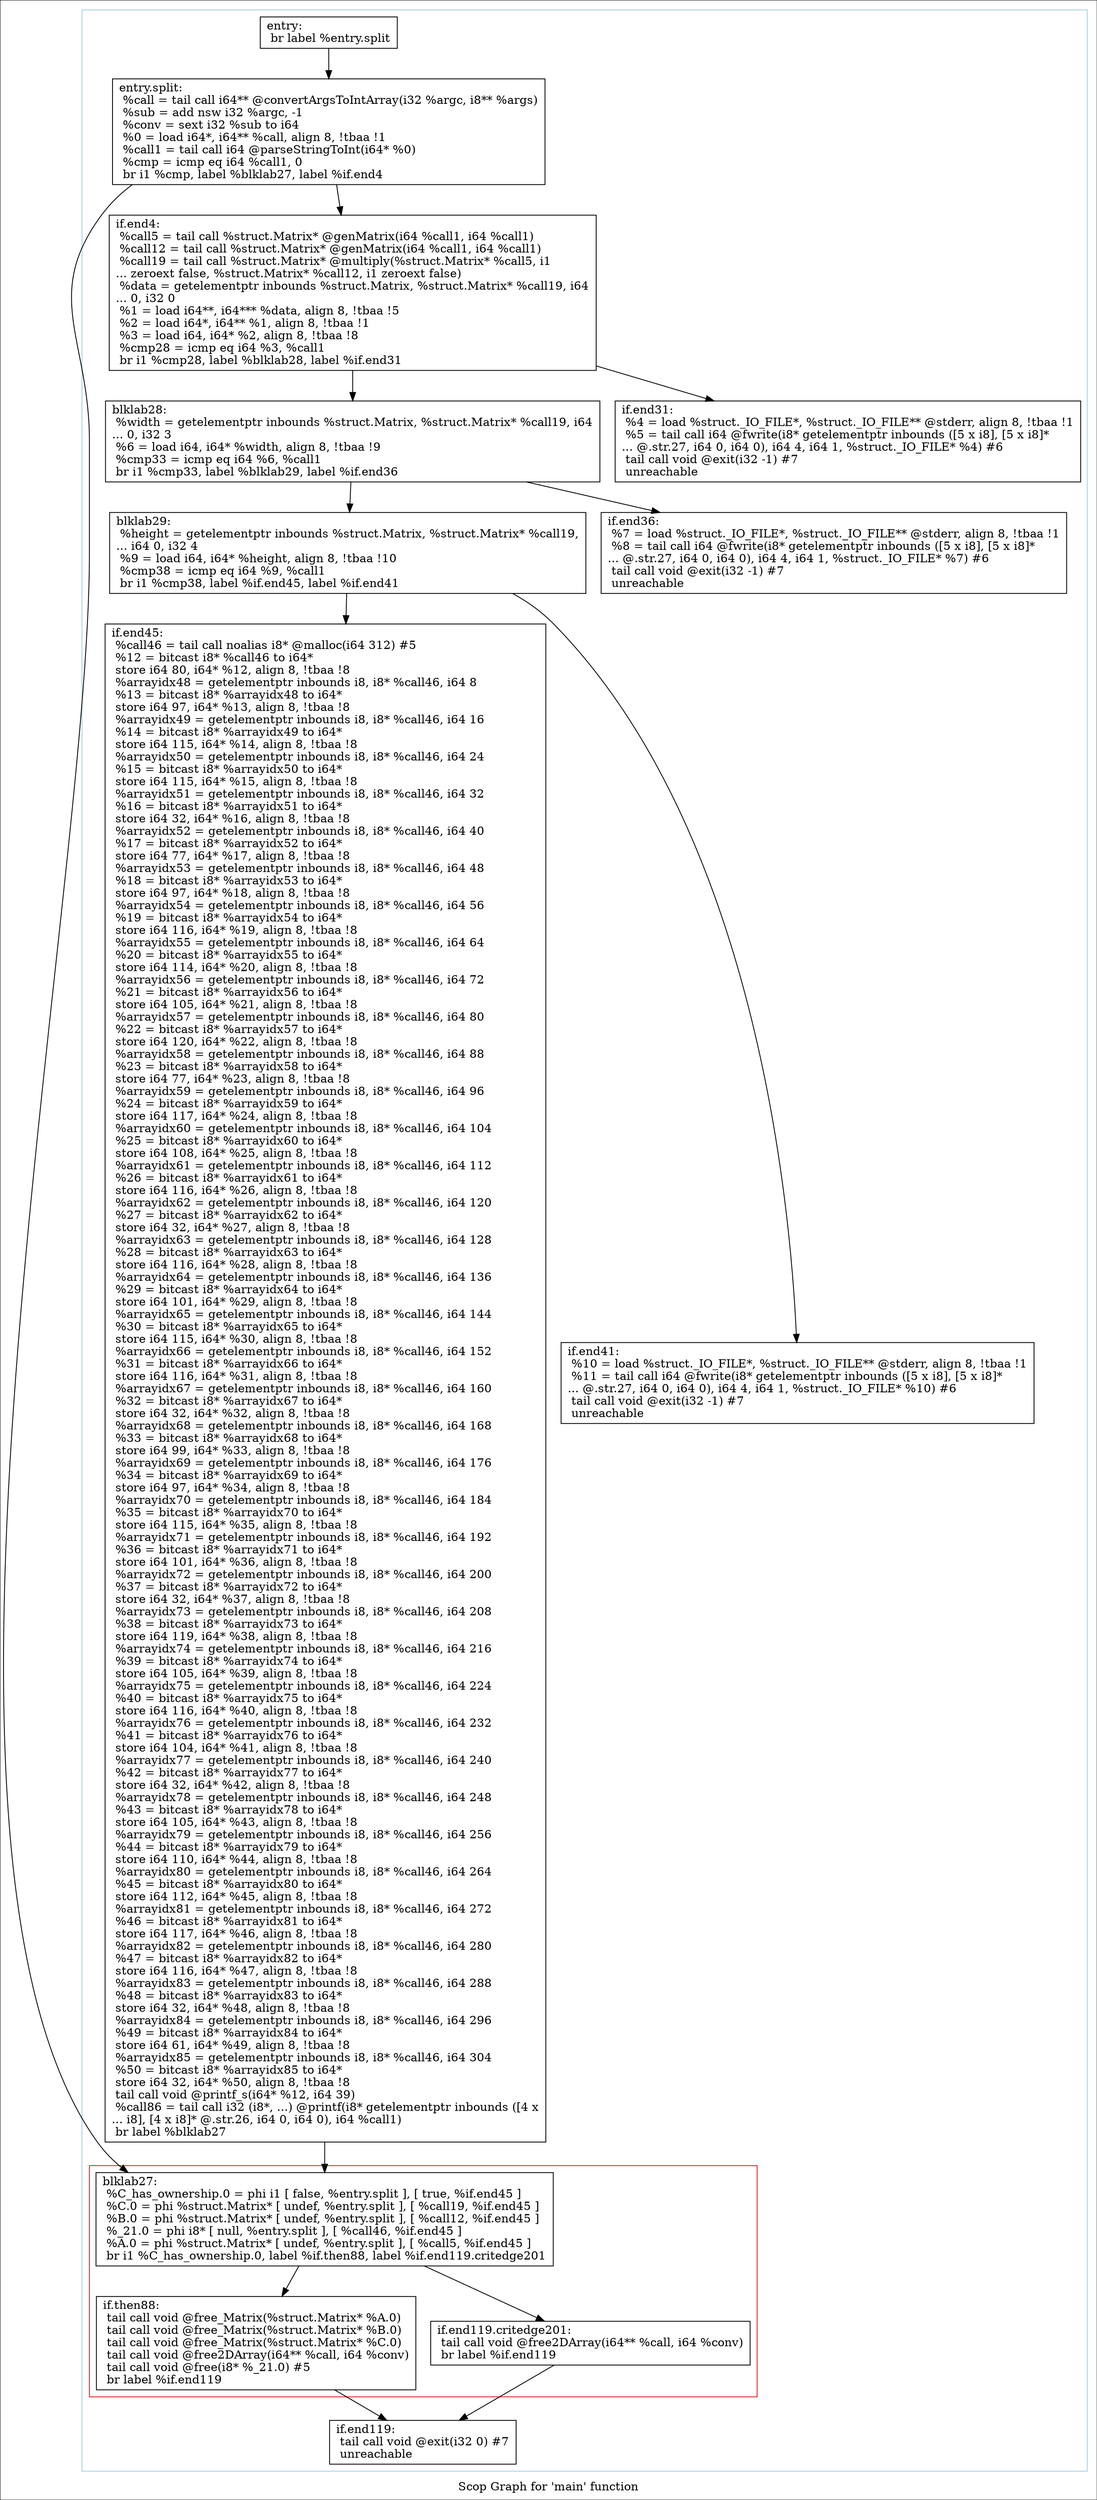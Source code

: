 digraph "Scop Graph for 'main' function" {
	label="Scop Graph for 'main' function";

	Node0x9d4a430 [shape=record,label="{entry:\l  br label %entry.split\l}"];
	Node0x9d4a430 -> Node0x9e22390;
	Node0x9e22390 [shape=record,label="{entry.split:                                      \l  %call = tail call i64** @convertArgsToIntArray(i32 %argc, i8** %args)\l  %sub = add nsw i32 %argc, -1\l  %conv = sext i32 %sub to i64\l  %0 = load i64*, i64** %call, align 8, !tbaa !1\l  %call1 = tail call i64 @parseStringToInt(i64* %0)\l  %cmp = icmp eq i64 %call1, 0\l  br i1 %cmp, label %blklab27, label %if.end4\l}"];
	Node0x9e22390 -> Node0x9dc3070;
	Node0x9e22390 -> Node0x9d68380;
	Node0x9dc3070 [shape=record,label="{blklab27:                                         \l  %C_has_ownership.0 = phi i1 [ false, %entry.split ], [ true, %if.end45 ]\l  %C.0 = phi %struct.Matrix* [ undef, %entry.split ], [ %call19, %if.end45 ]\l  %B.0 = phi %struct.Matrix* [ undef, %entry.split ], [ %call12, %if.end45 ]\l  %_21.0 = phi i8* [ null, %entry.split ], [ %call46, %if.end45 ]\l  %A.0 = phi %struct.Matrix* [ undef, %entry.split ], [ %call5, %if.end45 ]\l  br i1 %C_has_ownership.0, label %if.then88, label %if.end119.critedge201\l}"];
	Node0x9dc3070 -> Node0x9d6e510;
	Node0x9dc3070 -> Node0x9d7a8e0;
	Node0x9d6e510 [shape=record,label="{if.then88:                                        \l  tail call void @free_Matrix(%struct.Matrix* %A.0)\l  tail call void @free_Matrix(%struct.Matrix* %B.0)\l  tail call void @free_Matrix(%struct.Matrix* %C.0)\l  tail call void @free2DArray(i64** %call, i64 %conv)\l  tail call void @free(i8* %_21.0) #5\l  br label %if.end119\l}"];
	Node0x9d6e510 -> Node0x9d435e0;
	Node0x9d435e0 [shape=record,label="{if.end119:                                        \l  tail call void @exit(i32 0) #7\l  unreachable\l}"];
	Node0x9d7a8e0 [shape=record,label="{if.end119.critedge201:                            \l  tail call void @free2DArray(i64** %call, i64 %conv)\l  br label %if.end119\l}"];
	Node0x9d7a8e0 -> Node0x9d435e0;
	Node0x9d68380 [shape=record,label="{if.end4:                                          \l  %call5 = tail call %struct.Matrix* @genMatrix(i64 %call1, i64 %call1)\l  %call12 = tail call %struct.Matrix* @genMatrix(i64 %call1, i64 %call1)\l  %call19 = tail call %struct.Matrix* @multiply(%struct.Matrix* %call5, i1\l... zeroext false, %struct.Matrix* %call12, i1 zeroext false)\l  %data = getelementptr inbounds %struct.Matrix, %struct.Matrix* %call19, i64\l... 0, i32 0\l  %1 = load i64**, i64*** %data, align 8, !tbaa !5\l  %2 = load i64*, i64** %1, align 8, !tbaa !1\l  %3 = load i64, i64* %2, align 8, !tbaa !8\l  %cmp28 = icmp eq i64 %3, %call1\l  br i1 %cmp28, label %blklab28, label %if.end31\l}"];
	Node0x9d68380 -> Node0x9bcac30;
	Node0x9d68380 -> Node0x9e2a340;
	Node0x9bcac30 [shape=record,label="{blklab28:                                         \l  %width = getelementptr inbounds %struct.Matrix, %struct.Matrix* %call19, i64\l... 0, i32 3\l  %6 = load i64, i64* %width, align 8, !tbaa !9\l  %cmp33 = icmp eq i64 %6, %call1\l  br i1 %cmp33, label %blklab29, label %if.end36\l}"];
	Node0x9bcac30 -> Node0x9d7de20;
	Node0x9bcac30 -> Node0x9e2c5f0;
	Node0x9d7de20 [shape=record,label="{blklab29:                                         \l  %height = getelementptr inbounds %struct.Matrix, %struct.Matrix* %call19,\l... i64 0, i32 4\l  %9 = load i64, i64* %height, align 8, !tbaa !10\l  %cmp38 = icmp eq i64 %9, %call1\l  br i1 %cmp38, label %if.end45, label %if.end41\l}"];
	Node0x9d7de20 -> Node0x9e20ba0;
	Node0x9d7de20 -> Node0x9dbd700;
	Node0x9e20ba0 [shape=record,label="{if.end45:                                         \l  %call46 = tail call noalias i8* @malloc(i64 312) #5\l  %12 = bitcast i8* %call46 to i64*\l  store i64 80, i64* %12, align 8, !tbaa !8\l  %arrayidx48 = getelementptr inbounds i8, i8* %call46, i64 8\l  %13 = bitcast i8* %arrayidx48 to i64*\l  store i64 97, i64* %13, align 8, !tbaa !8\l  %arrayidx49 = getelementptr inbounds i8, i8* %call46, i64 16\l  %14 = bitcast i8* %arrayidx49 to i64*\l  store i64 115, i64* %14, align 8, !tbaa !8\l  %arrayidx50 = getelementptr inbounds i8, i8* %call46, i64 24\l  %15 = bitcast i8* %arrayidx50 to i64*\l  store i64 115, i64* %15, align 8, !tbaa !8\l  %arrayidx51 = getelementptr inbounds i8, i8* %call46, i64 32\l  %16 = bitcast i8* %arrayidx51 to i64*\l  store i64 32, i64* %16, align 8, !tbaa !8\l  %arrayidx52 = getelementptr inbounds i8, i8* %call46, i64 40\l  %17 = bitcast i8* %arrayidx52 to i64*\l  store i64 77, i64* %17, align 8, !tbaa !8\l  %arrayidx53 = getelementptr inbounds i8, i8* %call46, i64 48\l  %18 = bitcast i8* %arrayidx53 to i64*\l  store i64 97, i64* %18, align 8, !tbaa !8\l  %arrayidx54 = getelementptr inbounds i8, i8* %call46, i64 56\l  %19 = bitcast i8* %arrayidx54 to i64*\l  store i64 116, i64* %19, align 8, !tbaa !8\l  %arrayidx55 = getelementptr inbounds i8, i8* %call46, i64 64\l  %20 = bitcast i8* %arrayidx55 to i64*\l  store i64 114, i64* %20, align 8, !tbaa !8\l  %arrayidx56 = getelementptr inbounds i8, i8* %call46, i64 72\l  %21 = bitcast i8* %arrayidx56 to i64*\l  store i64 105, i64* %21, align 8, !tbaa !8\l  %arrayidx57 = getelementptr inbounds i8, i8* %call46, i64 80\l  %22 = bitcast i8* %arrayidx57 to i64*\l  store i64 120, i64* %22, align 8, !tbaa !8\l  %arrayidx58 = getelementptr inbounds i8, i8* %call46, i64 88\l  %23 = bitcast i8* %arrayidx58 to i64*\l  store i64 77, i64* %23, align 8, !tbaa !8\l  %arrayidx59 = getelementptr inbounds i8, i8* %call46, i64 96\l  %24 = bitcast i8* %arrayidx59 to i64*\l  store i64 117, i64* %24, align 8, !tbaa !8\l  %arrayidx60 = getelementptr inbounds i8, i8* %call46, i64 104\l  %25 = bitcast i8* %arrayidx60 to i64*\l  store i64 108, i64* %25, align 8, !tbaa !8\l  %arrayidx61 = getelementptr inbounds i8, i8* %call46, i64 112\l  %26 = bitcast i8* %arrayidx61 to i64*\l  store i64 116, i64* %26, align 8, !tbaa !8\l  %arrayidx62 = getelementptr inbounds i8, i8* %call46, i64 120\l  %27 = bitcast i8* %arrayidx62 to i64*\l  store i64 32, i64* %27, align 8, !tbaa !8\l  %arrayidx63 = getelementptr inbounds i8, i8* %call46, i64 128\l  %28 = bitcast i8* %arrayidx63 to i64*\l  store i64 116, i64* %28, align 8, !tbaa !8\l  %arrayidx64 = getelementptr inbounds i8, i8* %call46, i64 136\l  %29 = bitcast i8* %arrayidx64 to i64*\l  store i64 101, i64* %29, align 8, !tbaa !8\l  %arrayidx65 = getelementptr inbounds i8, i8* %call46, i64 144\l  %30 = bitcast i8* %arrayidx65 to i64*\l  store i64 115, i64* %30, align 8, !tbaa !8\l  %arrayidx66 = getelementptr inbounds i8, i8* %call46, i64 152\l  %31 = bitcast i8* %arrayidx66 to i64*\l  store i64 116, i64* %31, align 8, !tbaa !8\l  %arrayidx67 = getelementptr inbounds i8, i8* %call46, i64 160\l  %32 = bitcast i8* %arrayidx67 to i64*\l  store i64 32, i64* %32, align 8, !tbaa !8\l  %arrayidx68 = getelementptr inbounds i8, i8* %call46, i64 168\l  %33 = bitcast i8* %arrayidx68 to i64*\l  store i64 99, i64* %33, align 8, !tbaa !8\l  %arrayidx69 = getelementptr inbounds i8, i8* %call46, i64 176\l  %34 = bitcast i8* %arrayidx69 to i64*\l  store i64 97, i64* %34, align 8, !tbaa !8\l  %arrayidx70 = getelementptr inbounds i8, i8* %call46, i64 184\l  %35 = bitcast i8* %arrayidx70 to i64*\l  store i64 115, i64* %35, align 8, !tbaa !8\l  %arrayidx71 = getelementptr inbounds i8, i8* %call46, i64 192\l  %36 = bitcast i8* %arrayidx71 to i64*\l  store i64 101, i64* %36, align 8, !tbaa !8\l  %arrayidx72 = getelementptr inbounds i8, i8* %call46, i64 200\l  %37 = bitcast i8* %arrayidx72 to i64*\l  store i64 32, i64* %37, align 8, !tbaa !8\l  %arrayidx73 = getelementptr inbounds i8, i8* %call46, i64 208\l  %38 = bitcast i8* %arrayidx73 to i64*\l  store i64 119, i64* %38, align 8, !tbaa !8\l  %arrayidx74 = getelementptr inbounds i8, i8* %call46, i64 216\l  %39 = bitcast i8* %arrayidx74 to i64*\l  store i64 105, i64* %39, align 8, !tbaa !8\l  %arrayidx75 = getelementptr inbounds i8, i8* %call46, i64 224\l  %40 = bitcast i8* %arrayidx75 to i64*\l  store i64 116, i64* %40, align 8, !tbaa !8\l  %arrayidx76 = getelementptr inbounds i8, i8* %call46, i64 232\l  %41 = bitcast i8* %arrayidx76 to i64*\l  store i64 104, i64* %41, align 8, !tbaa !8\l  %arrayidx77 = getelementptr inbounds i8, i8* %call46, i64 240\l  %42 = bitcast i8* %arrayidx77 to i64*\l  store i64 32, i64* %42, align 8, !tbaa !8\l  %arrayidx78 = getelementptr inbounds i8, i8* %call46, i64 248\l  %43 = bitcast i8* %arrayidx78 to i64*\l  store i64 105, i64* %43, align 8, !tbaa !8\l  %arrayidx79 = getelementptr inbounds i8, i8* %call46, i64 256\l  %44 = bitcast i8* %arrayidx79 to i64*\l  store i64 110, i64* %44, align 8, !tbaa !8\l  %arrayidx80 = getelementptr inbounds i8, i8* %call46, i64 264\l  %45 = bitcast i8* %arrayidx80 to i64*\l  store i64 112, i64* %45, align 8, !tbaa !8\l  %arrayidx81 = getelementptr inbounds i8, i8* %call46, i64 272\l  %46 = bitcast i8* %arrayidx81 to i64*\l  store i64 117, i64* %46, align 8, !tbaa !8\l  %arrayidx82 = getelementptr inbounds i8, i8* %call46, i64 280\l  %47 = bitcast i8* %arrayidx82 to i64*\l  store i64 116, i64* %47, align 8, !tbaa !8\l  %arrayidx83 = getelementptr inbounds i8, i8* %call46, i64 288\l  %48 = bitcast i8* %arrayidx83 to i64*\l  store i64 32, i64* %48, align 8, !tbaa !8\l  %arrayidx84 = getelementptr inbounds i8, i8* %call46, i64 296\l  %49 = bitcast i8* %arrayidx84 to i64*\l  store i64 61, i64* %49, align 8, !tbaa !8\l  %arrayidx85 = getelementptr inbounds i8, i8* %call46, i64 304\l  %50 = bitcast i8* %arrayidx85 to i64*\l  store i64 32, i64* %50, align 8, !tbaa !8\l  tail call void @printf_s(i64* %12, i64 39)\l  %call86 = tail call i32 (i8*, ...) @printf(i8* getelementptr inbounds ([4 x\l... i8], [4 x i8]* @.str.26, i64 0, i64 0), i64 %call1)\l  br label %blklab27\l}"];
	Node0x9e20ba0 -> Node0x9dc3070;
	Node0x9dbd700 [shape=record,label="{if.end41:                                         \l  %10 = load %struct._IO_FILE*, %struct._IO_FILE** @stderr, align 8, !tbaa !1\l  %11 = tail call i64 @fwrite(i8* getelementptr inbounds ([5 x i8], [5 x i8]*\l... @.str.27, i64 0, i64 0), i64 4, i64 1, %struct._IO_FILE* %10) #6\l  tail call void @exit(i32 -1) #7\l  unreachable\l}"];
	Node0x9e2c5f0 [shape=record,label="{if.end36:                                         \l  %7 = load %struct._IO_FILE*, %struct._IO_FILE** @stderr, align 8, !tbaa !1\l  %8 = tail call i64 @fwrite(i8* getelementptr inbounds ([5 x i8], [5 x i8]*\l... @.str.27, i64 0, i64 0), i64 4, i64 1, %struct._IO_FILE* %7) #6\l  tail call void @exit(i32 -1) #7\l  unreachable\l}"];
	Node0x9e2a340 [shape=record,label="{if.end31:                                         \l  %4 = load %struct._IO_FILE*, %struct._IO_FILE** @stderr, align 8, !tbaa !1\l  %5 = tail call i64 @fwrite(i8* getelementptr inbounds ([5 x i8], [5 x i8]*\l... @.str.27, i64 0, i64 0), i64 4, i64 1, %struct._IO_FILE* %4) #6\l  tail call void @exit(i32 -1) #7\l  unreachable\l}"];
	colorscheme = "paired12"
        subgraph cluster_0x9e1c860 {
          label = "";
          style = solid;
          color = 1
          subgraph cluster_0x9e2a560 {
            label = "";
            style = solid;
            color = 6
            Node0x9dc3070;
            Node0x9d6e510;
            Node0x9d7a8e0;
          }
          Node0x9d4a430;
          Node0x9e22390;
          Node0x9d435e0;
          Node0x9d68380;
          Node0x9bcac30;
          Node0x9d7de20;
          Node0x9e20ba0;
          Node0x9dbd700;
          Node0x9e2c5f0;
          Node0x9e2a340;
        }
}

